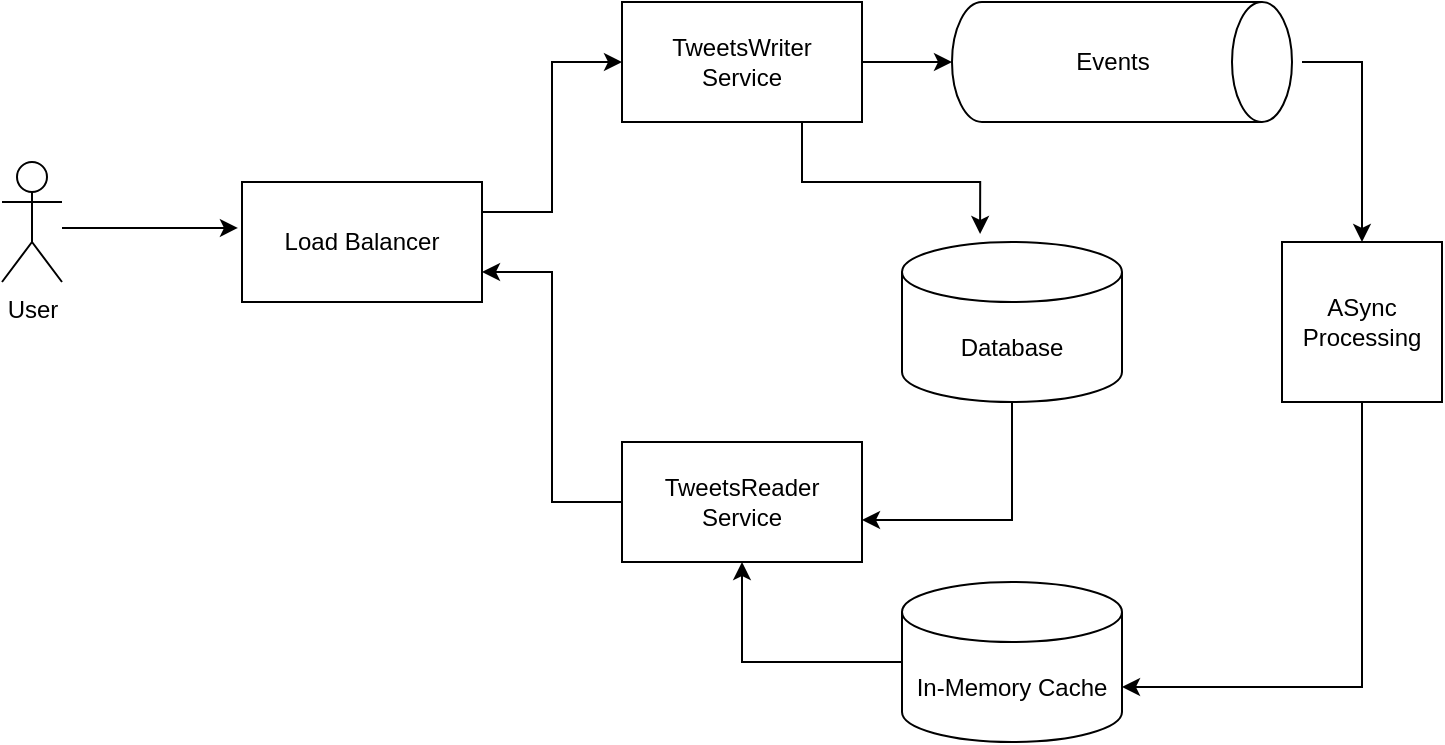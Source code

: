 <mxfile version="13.9.9" type="device" pages="2"><diagram id="Yy2xEuq0KDAyK502i_DR" name="Page-1"><mxGraphModel dx="946" dy="638" grid="1" gridSize="10" guides="1" tooltips="1" connect="1" arrows="1" fold="1" page="1" pageScale="1" pageWidth="827" pageHeight="1169" math="0" shadow="0" extFonts="Permanent Marker^https://fonts.googleapis.com/css?family=Permanent+Marker"><root><mxCell id="0"/><mxCell id="1" parent="0"/><mxCell id="UICuvrm3AtG9ejZPGSIK-12" style="edgeStyle=orthogonalEdgeStyle;rounded=0;orthogonalLoop=1;jettySize=auto;html=1;exitX=1;exitY=0.25;exitDx=0;exitDy=0;entryX=0;entryY=0.5;entryDx=0;entryDy=0;" edge="1" parent="1" source="UICuvrm3AtG9ejZPGSIK-1" target="UICuvrm3AtG9ejZPGSIK-3"><mxGeometry relative="1" as="geometry"/></mxCell><mxCell id="UICuvrm3AtG9ejZPGSIK-1" value="Load Balancer" style="rounded=0;whiteSpace=wrap;html=1;" vertex="1" parent="1"><mxGeometry x="150" y="190" width="120" height="60" as="geometry"/></mxCell><mxCell id="UICuvrm3AtG9ejZPGSIK-21" style="rounded=0;orthogonalLoop=1;jettySize=auto;html=1;entryX=-0.017;entryY=0.383;entryDx=0;entryDy=0;entryPerimeter=0;" edge="1" parent="1" target="UICuvrm3AtG9ejZPGSIK-1"><mxGeometry relative="1" as="geometry"><mxPoint x="60" y="213" as="sourcePoint"/></mxGeometry></mxCell><mxCell id="UICuvrm3AtG9ejZPGSIK-2" value="User" style="shape=umlActor;verticalLabelPosition=bottom;verticalAlign=top;html=1;outlineConnect=0;" vertex="1" parent="1"><mxGeometry x="30" y="180" width="30" height="60" as="geometry"/></mxCell><mxCell id="UICuvrm3AtG9ejZPGSIK-13" style="edgeStyle=orthogonalEdgeStyle;rounded=0;orthogonalLoop=1;jettySize=auto;html=1;entryX=0.5;entryY=1;entryDx=0;entryDy=0;entryPerimeter=0;" edge="1" parent="1" source="UICuvrm3AtG9ejZPGSIK-3" target="UICuvrm3AtG9ejZPGSIK-4"><mxGeometry relative="1" as="geometry"/></mxCell><mxCell id="UICuvrm3AtG9ejZPGSIK-19" style="edgeStyle=orthogonalEdgeStyle;rounded=0;orthogonalLoop=1;jettySize=auto;html=1;exitX=0.75;exitY=1;exitDx=0;exitDy=0;entryX=0.355;entryY=-0.05;entryDx=0;entryDy=0;entryPerimeter=0;" edge="1" parent="1" source="UICuvrm3AtG9ejZPGSIK-3" target="UICuvrm3AtG9ejZPGSIK-6"><mxGeometry relative="1" as="geometry"/></mxCell><mxCell id="UICuvrm3AtG9ejZPGSIK-3" value="TweetsWriter&lt;br&gt;Service" style="rounded=0;whiteSpace=wrap;html=1;" vertex="1" parent="1"><mxGeometry x="340" y="100" width="120" height="60" as="geometry"/></mxCell><mxCell id="UICuvrm3AtG9ejZPGSIK-14" style="edgeStyle=orthogonalEdgeStyle;rounded=0;orthogonalLoop=1;jettySize=auto;html=1;entryX=0.5;entryY=0;entryDx=0;entryDy=0;" edge="1" parent="1" target="UICuvrm3AtG9ejZPGSIK-7"><mxGeometry relative="1" as="geometry"><mxPoint x="680" y="130" as="sourcePoint"/><Array as="points"><mxPoint x="710" y="130"/></Array></mxGeometry></mxCell><mxCell id="UICuvrm3AtG9ejZPGSIK-4" value="" style="shape=cylinder3;whiteSpace=wrap;html=1;boundedLbl=1;backgroundOutline=1;size=15;rotation=90;" vertex="1" parent="1"><mxGeometry x="560" y="45" width="60" height="170" as="geometry"/></mxCell><mxCell id="UICuvrm3AtG9ejZPGSIK-5" value="Events" style="text;html=1;align=center;verticalAlign=middle;resizable=0;points=[];autosize=1;" vertex="1" parent="1"><mxGeometry x="560" y="120" width="50" height="20" as="geometry"/></mxCell><mxCell id="UICuvrm3AtG9ejZPGSIK-20" style="edgeStyle=orthogonalEdgeStyle;rounded=0;orthogonalLoop=1;jettySize=auto;html=1;entryX=1;entryY=0.65;entryDx=0;entryDy=0;entryPerimeter=0;exitX=0.5;exitY=1;exitDx=0;exitDy=0;exitPerimeter=0;" edge="1" parent="1" source="UICuvrm3AtG9ejZPGSIK-6" target="UICuvrm3AtG9ejZPGSIK-10"><mxGeometry relative="1" as="geometry"/></mxCell><mxCell id="UICuvrm3AtG9ejZPGSIK-6" value="Database" style="shape=cylinder3;whiteSpace=wrap;html=1;boundedLbl=1;backgroundOutline=1;size=15;" vertex="1" parent="1"><mxGeometry x="480" y="220" width="110" height="80" as="geometry"/></mxCell><mxCell id="UICuvrm3AtG9ejZPGSIK-15" style="edgeStyle=orthogonalEdgeStyle;rounded=0;orthogonalLoop=1;jettySize=auto;html=1;entryX=1;entryY=0;entryDx=0;entryDy=52.5;entryPerimeter=0;exitX=0.5;exitY=1;exitDx=0;exitDy=0;" edge="1" parent="1" source="UICuvrm3AtG9ejZPGSIK-7" target="UICuvrm3AtG9ejZPGSIK-8"><mxGeometry relative="1" as="geometry"/></mxCell><mxCell id="UICuvrm3AtG9ejZPGSIK-7" value="ASync Processing" style="whiteSpace=wrap;html=1;aspect=fixed;" vertex="1" parent="1"><mxGeometry x="670" y="220" width="80" height="80" as="geometry"/></mxCell><mxCell id="UICuvrm3AtG9ejZPGSIK-16" style="edgeStyle=orthogonalEdgeStyle;rounded=0;orthogonalLoop=1;jettySize=auto;html=1;entryX=0.5;entryY=1;entryDx=0;entryDy=0;" edge="1" parent="1" source="UICuvrm3AtG9ejZPGSIK-8" target="UICuvrm3AtG9ejZPGSIK-10"><mxGeometry relative="1" as="geometry"/></mxCell><mxCell id="UICuvrm3AtG9ejZPGSIK-8" value="In-Memory Cache" style="shape=cylinder3;whiteSpace=wrap;html=1;boundedLbl=1;backgroundOutline=1;size=15;" vertex="1" parent="1"><mxGeometry x="480" y="390" width="110" height="80" as="geometry"/></mxCell><mxCell id="UICuvrm3AtG9ejZPGSIK-11" style="edgeStyle=orthogonalEdgeStyle;rounded=0;orthogonalLoop=1;jettySize=auto;html=1;entryX=1;entryY=0.75;entryDx=0;entryDy=0;" edge="1" parent="1" source="UICuvrm3AtG9ejZPGSIK-10" target="UICuvrm3AtG9ejZPGSIK-1"><mxGeometry relative="1" as="geometry"/></mxCell><mxCell id="UICuvrm3AtG9ejZPGSIK-10" value="TweetsReader&lt;br&gt;Service" style="rounded=0;whiteSpace=wrap;html=1;" vertex="1" parent="1"><mxGeometry x="340" y="320" width="120" height="60" as="geometry"/></mxCell></root></mxGraphModel></diagram><diagram id="xGdwBrMBQ4PV1FyG9RVq" name="twitter-db"><mxGraphModel dx="946" dy="638" grid="1" gridSize="10" guides="1" tooltips="1" connect="1" arrows="1" fold="1" page="1" pageScale="1" pageWidth="827" pageHeight="1169" math="0" shadow="0"><root><mxCell id="ZkwDf013i3AdL539CzkM-0"/><mxCell id="ZkwDf013i3AdL539CzkM-1" parent="ZkwDf013i3AdL539CzkM-0"/><mxCell id="MTGb14lJL5DlcNwVFU9p-0" value="Tweets" style="shape=table;startSize=30;container=1;collapsible=1;childLayout=tableLayout;fixedRows=1;rowLines=0;fontStyle=1;align=center;resizeLast=1;" vertex="1" parent="ZkwDf013i3AdL539CzkM-1"><mxGeometry x="50" y="380" width="250" height="150" as="geometry"/></mxCell><mxCell id="MTGb14lJL5DlcNwVFU9p-1" value="" style="shape=partialRectangle;collapsible=0;dropTarget=0;pointerEvents=0;fillColor=none;points=[[0,0.5],[1,0.5]];portConstraint=eastwest;top=0;left=0;right=0;bottom=1;" vertex="1" parent="MTGb14lJL5DlcNwVFU9p-0"><mxGeometry y="30" width="250" height="30" as="geometry"/></mxCell><mxCell id="MTGb14lJL5DlcNwVFU9p-2" value="PK" style="shape=partialRectangle;overflow=hidden;connectable=0;fillColor=none;top=0;left=0;bottom=0;right=0;fontStyle=1;" vertex="1" parent="MTGb14lJL5DlcNwVFU9p-1"><mxGeometry width="30" height="30" as="geometry"/></mxCell><mxCell id="MTGb14lJL5DlcNwVFU9p-3" value="tweet_id int NOT NULL " style="shape=partialRectangle;overflow=hidden;connectable=0;fillColor=none;top=0;left=0;bottom=0;right=0;align=left;spacingLeft=6;fontStyle=5;" vertex="1" parent="MTGb14lJL5DlcNwVFU9p-1"><mxGeometry x="30" width="220" height="30" as="geometry"/></mxCell><mxCell id="MTGb14lJL5DlcNwVFU9p-4" value="" style="shape=partialRectangle;collapsible=0;dropTarget=0;pointerEvents=0;fillColor=none;points=[[0,0.5],[1,0.5]];portConstraint=eastwest;top=0;left=0;right=0;bottom=0;" vertex="1" parent="MTGb14lJL5DlcNwVFU9p-0"><mxGeometry y="60" width="250" height="30" as="geometry"/></mxCell><mxCell id="MTGb14lJL5DlcNwVFU9p-5" value="FK1" style="shape=partialRectangle;overflow=hidden;connectable=0;fillColor=none;top=0;left=0;bottom=0;right=0;" vertex="1" parent="MTGb14lJL5DlcNwVFU9p-4"><mxGeometry width="30" height="30" as="geometry"/></mxCell><mxCell id="MTGb14lJL5DlcNwVFU9p-6" value="user_id int NOT NULL" style="shape=partialRectangle;overflow=hidden;connectable=0;fillColor=none;top=0;left=0;bottom=0;right=0;align=left;spacingLeft=6;" vertex="1" parent="MTGb14lJL5DlcNwVFU9p-4"><mxGeometry x="30" width="220" height="30" as="geometry"/></mxCell><mxCell id="MTGb14lJL5DlcNwVFU9p-7" value="" style="shape=partialRectangle;collapsible=0;dropTarget=0;pointerEvents=0;fillColor=none;points=[[0,0.5],[1,0.5]];portConstraint=eastwest;top=0;left=0;right=0;bottom=0;" vertex="1" parent="MTGb14lJL5DlcNwVFU9p-0"><mxGeometry y="90" width="250" height="30" as="geometry"/></mxCell><mxCell id="MTGb14lJL5DlcNwVFU9p-8" value="" style="shape=partialRectangle;overflow=hidden;connectable=0;fillColor=none;top=0;left=0;bottom=0;right=0;" vertex="1" parent="MTGb14lJL5DlcNwVFU9p-7"><mxGeometry width="30" height="30" as="geometry"/></mxCell><mxCell id="MTGb14lJL5DlcNwVFU9p-9" value="tweet text NOT NULL" style="shape=partialRectangle;overflow=hidden;connectable=0;fillColor=none;top=0;left=0;bottom=0;right=0;align=left;spacingLeft=6;" vertex="1" parent="MTGb14lJL5DlcNwVFU9p-7"><mxGeometry x="30" width="220" height="30" as="geometry"/></mxCell><mxCell id="MTGb14lJL5DlcNwVFU9p-10" value="" style="shape=partialRectangle;collapsible=0;dropTarget=0;pointerEvents=0;fillColor=none;points=[[0,0.5],[1,0.5]];portConstraint=eastwest;top=0;left=0;right=0;bottom=0;" vertex="1" parent="MTGb14lJL5DlcNwVFU9p-0"><mxGeometry y="120" width="250" height="30" as="geometry"/></mxCell><mxCell id="MTGb14lJL5DlcNwVFU9p-11" value="" style="shape=partialRectangle;overflow=hidden;connectable=0;fillColor=none;top=0;left=0;bottom=0;right=0;" vertex="1" parent="MTGb14lJL5DlcNwVFU9p-10"><mxGeometry width="30" height="30" as="geometry"/></mxCell><mxCell id="MTGb14lJL5DlcNwVFU9p-12" value="like_count int NOT NULL" style="shape=partialRectangle;overflow=hidden;connectable=0;fillColor=none;top=0;left=0;bottom=0;right=0;align=left;spacingLeft=6;" vertex="1" parent="MTGb14lJL5DlcNwVFU9p-10"><mxGeometry x="30" width="220" height="30" as="geometry"/></mxCell><mxCell id="MTGb14lJL5DlcNwVFU9p-13" style="edgeStyle=orthogonalEdgeStyle;curved=1;rounded=0;orthogonalLoop=1;jettySize=auto;html=1;startArrow=ERone;startFill=0;endArrow=ERzeroToMany;endFill=1;" edge="1" parent="ZkwDf013i3AdL539CzkM-1" source="MTGb14lJL5DlcNwVFU9p-15" target="MTGb14lJL5DlcNwVFU9p-0"><mxGeometry relative="1" as="geometry"><Array as="points"><mxPoint x="175" y="270"/><mxPoint x="175" y="270"/></Array></mxGeometry></mxCell><mxCell id="MTGb14lJL5DlcNwVFU9p-14" style="edgeStyle=orthogonalEdgeStyle;curved=1;rounded=0;orthogonalLoop=1;jettySize=auto;html=1;entryX=-0.003;entryY=0.167;entryDx=0;entryDy=0;entryPerimeter=0;startArrow=ERone;startFill=0;endArrow=ERzeroToMany;endFill=1;" edge="1" parent="ZkwDf013i3AdL539CzkM-1" source="MTGb14lJL5DlcNwVFU9p-15" target="MTGb14lJL5DlcNwVFU9p-51"><mxGeometry relative="1" as="geometry"><Array as="points"><mxPoint x="320" y="435"/></Array></mxGeometry></mxCell><mxCell id="MTGb14lJL5DlcNwVFU9p-15" value="User" style="shape=table;startSize=30;container=1;collapsible=1;childLayout=tableLayout;fixedRows=1;rowLines=0;fontStyle=1;align=center;resizeLast=1;" vertex="1" parent="ZkwDf013i3AdL539CzkM-1"><mxGeometry x="120" y="120" width="250" height="100" as="geometry"/></mxCell><mxCell id="MTGb14lJL5DlcNwVFU9p-16" value="" style="shape=partialRectangle;collapsible=0;dropTarget=0;pointerEvents=0;fillColor=none;points=[[0,0.5],[1,0.5]];portConstraint=eastwest;top=0;left=0;right=0;bottom=1;" vertex="1" parent="MTGb14lJL5DlcNwVFU9p-15"><mxGeometry y="30" width="250" height="30" as="geometry"/></mxCell><mxCell id="MTGb14lJL5DlcNwVFU9p-17" value="PK" style="shape=partialRectangle;overflow=hidden;connectable=0;fillColor=none;top=0;left=0;bottom=0;right=0;fontStyle=1;" vertex="1" parent="MTGb14lJL5DlcNwVFU9p-16"><mxGeometry width="30" height="30" as="geometry"/></mxCell><mxCell id="MTGb14lJL5DlcNwVFU9p-18" value="user_id int NOT NULL " style="shape=partialRectangle;overflow=hidden;connectable=0;fillColor=none;top=0;left=0;bottom=0;right=0;align=left;spacingLeft=6;fontStyle=5;" vertex="1" parent="MTGb14lJL5DlcNwVFU9p-16"><mxGeometry x="30" width="220" height="30" as="geometry"/></mxCell><mxCell id="MTGb14lJL5DlcNwVFU9p-19" value="" style="shape=partialRectangle;collapsible=0;dropTarget=0;pointerEvents=0;fillColor=none;points=[[0,0.5],[1,0.5]];portConstraint=eastwest;top=0;left=0;right=0;bottom=0;" vertex="1" parent="MTGb14lJL5DlcNwVFU9p-15"><mxGeometry y="60" width="250" height="30" as="geometry"/></mxCell><mxCell id="MTGb14lJL5DlcNwVFU9p-20" value="" style="shape=partialRectangle;overflow=hidden;connectable=0;fillColor=none;top=0;left=0;bottom=0;right=0;" vertex="1" parent="MTGb14lJL5DlcNwVFU9p-19"><mxGeometry width="30" height="30" as="geometry"/></mxCell><mxCell id="MTGb14lJL5DlcNwVFU9p-21" value="user_name char(50) NOT NULL" style="shape=partialRectangle;overflow=hidden;connectable=0;fillColor=none;top=0;left=0;bottom=0;right=0;align=left;spacingLeft=6;" vertex="1" parent="MTGb14lJL5DlcNwVFU9p-19"><mxGeometry x="30" width="220" height="30" as="geometry"/></mxCell><mxCell id="MTGb14lJL5DlcNwVFU9p-22" style="edgeStyle=orthogonalEdgeStyle;curved=1;rounded=0;orthogonalLoop=1;jettySize=auto;html=1;entryX=0;entryY=0.5;entryDx=0;entryDy=0;startArrow=ERone;startFill=0;endArrow=ERzeroToMany;endFill=1;" edge="1" parent="ZkwDf013i3AdL539CzkM-1" source="MTGb14lJL5DlcNwVFU9p-16" target="MTGb14lJL5DlcNwVFU9p-28"><mxGeometry relative="1" as="geometry"><mxPoint x="480" y="75" as="targetPoint"/></mxGeometry></mxCell><mxCell id="MTGb14lJL5DlcNwVFU9p-23" style="edgeStyle=orthogonalEdgeStyle;curved=1;rounded=0;orthogonalLoop=1;jettySize=auto;html=1;startArrow=ERone;startFill=0;endArrow=ERzeroToMany;endFill=1;entryX=0;entryY=0.5;entryDx=0;entryDy=0;" edge="1" parent="ZkwDf013i3AdL539CzkM-1" source="MTGb14lJL5DlcNwVFU9p-19" target="MTGb14lJL5DlcNwVFU9p-41"><mxGeometry relative="1" as="geometry"><mxPoint x="480" y="275" as="targetPoint"/></mxGeometry></mxCell><mxCell id="MTGb14lJL5DlcNwVFU9p-24" value="FollowedBy" style="shape=table;startSize=30;container=1;collapsible=1;childLayout=tableLayout;fixedRows=1;rowLines=0;fontStyle=1;align=center;resizeLast=1;" vertex="1" parent="ZkwDf013i3AdL539CzkM-1"><mxGeometry x="500" y="20" width="300" height="150" as="geometry"/></mxCell><mxCell id="MTGb14lJL5DlcNwVFU9p-25" value="" style="shape=partialRectangle;collapsible=0;dropTarget=0;pointerEvents=0;fillColor=none;top=0;left=0;bottom=0;right=0;points=[[0,0.5],[1,0.5]];portConstraint=eastwest;" vertex="1" parent="MTGb14lJL5DlcNwVFU9p-24"><mxGeometry y="30" width="300" height="30" as="geometry"/></mxCell><mxCell id="MTGb14lJL5DlcNwVFU9p-26" value="PK,FK1" style="shape=partialRectangle;connectable=0;fillColor=none;top=0;left=0;bottom=0;right=0;fontStyle=1;overflow=hidden;" vertex="1" parent="MTGb14lJL5DlcNwVFU9p-25"><mxGeometry width="60" height="30" as="geometry"/></mxCell><mxCell id="MTGb14lJL5DlcNwVFU9p-27" value="user_id int NOT NULL" style="shape=partialRectangle;connectable=0;fillColor=none;top=0;left=0;bottom=0;right=0;align=left;spacingLeft=6;fontStyle=5;overflow=hidden;" vertex="1" parent="MTGb14lJL5DlcNwVFU9p-25"><mxGeometry x="60" width="240" height="30" as="geometry"/></mxCell><mxCell id="MTGb14lJL5DlcNwVFU9p-28" value="" style="shape=partialRectangle;collapsible=0;dropTarget=0;pointerEvents=0;fillColor=none;top=0;left=0;bottom=1;right=0;points=[[0,0.5],[1,0.5]];portConstraint=eastwest;" vertex="1" parent="MTGb14lJL5DlcNwVFU9p-24"><mxGeometry y="60" width="300" height="30" as="geometry"/></mxCell><mxCell id="MTGb14lJL5DlcNwVFU9p-29" value="PK,FK2" style="shape=partialRectangle;connectable=0;fillColor=none;top=0;left=0;bottom=0;right=0;fontStyle=1;overflow=hidden;" vertex="1" parent="MTGb14lJL5DlcNwVFU9p-28"><mxGeometry width="60" height="30" as="geometry"/></mxCell><mxCell id="MTGb14lJL5DlcNwVFU9p-30" value="follower_id int NOT NULL" style="shape=partialRectangle;connectable=0;fillColor=none;top=0;left=0;bottom=0;right=0;align=left;spacingLeft=6;fontStyle=5;overflow=hidden;" vertex="1" parent="MTGb14lJL5DlcNwVFU9p-28"><mxGeometry x="60" width="240" height="30" as="geometry"/></mxCell><mxCell id="MTGb14lJL5DlcNwVFU9p-31" value="" style="shape=partialRectangle;collapsible=0;dropTarget=0;pointerEvents=0;fillColor=none;top=0;left=0;bottom=0;right=0;points=[[0,0.5],[1,0.5]];portConstraint=eastwest;" vertex="1" parent="MTGb14lJL5DlcNwVFU9p-24"><mxGeometry y="90" width="300" height="30" as="geometry"/></mxCell><mxCell id="MTGb14lJL5DlcNwVFU9p-32" value="" style="shape=partialRectangle;connectable=0;fillColor=none;top=0;left=0;bottom=0;right=0;editable=1;overflow=hidden;" vertex="1" parent="MTGb14lJL5DlcNwVFU9p-31"><mxGeometry width="60" height="30" as="geometry"/></mxCell><mxCell id="MTGb14lJL5DlcNwVFU9p-33" value="start_date data NOT NULL" style="shape=partialRectangle;connectable=0;fillColor=none;top=0;left=0;bottom=0;right=0;align=left;spacingLeft=6;overflow=hidden;" vertex="1" parent="MTGb14lJL5DlcNwVFU9p-31"><mxGeometry x="60" width="240" height="30" as="geometry"/></mxCell><mxCell id="MTGb14lJL5DlcNwVFU9p-34" value="" style="shape=partialRectangle;collapsible=0;dropTarget=0;pointerEvents=0;fillColor=none;top=0;left=0;bottom=0;right=0;points=[[0,0.5],[1,0.5]];portConstraint=eastwest;" vertex="1" parent="MTGb14lJL5DlcNwVFU9p-24"><mxGeometry y="120" width="300" height="30" as="geometry"/></mxCell><mxCell id="MTGb14lJL5DlcNwVFU9p-35" value="" style="shape=partialRectangle;connectable=0;fillColor=none;top=0;left=0;bottom=0;right=0;editable=1;overflow=hidden;" vertex="1" parent="MTGb14lJL5DlcNwVFU9p-34"><mxGeometry width="60" height="30" as="geometry"/></mxCell><mxCell id="MTGb14lJL5DlcNwVFU9p-36" value="" style="shape=partialRectangle;connectable=0;fillColor=none;top=0;left=0;bottom=0;right=0;align=left;spacingLeft=6;overflow=hidden;" vertex="1" parent="MTGb14lJL5DlcNwVFU9p-34"><mxGeometry x="60" width="240" height="30" as="geometry"/></mxCell><mxCell id="MTGb14lJL5DlcNwVFU9p-37" value="Followed" style="shape=table;startSize=30;container=1;collapsible=1;childLayout=tableLayout;fixedRows=1;rowLines=0;fontStyle=1;align=center;resizeLast=1;" vertex="1" parent="ZkwDf013i3AdL539CzkM-1"><mxGeometry x="500" y="190" width="300" height="150" as="geometry"/></mxCell><mxCell id="MTGb14lJL5DlcNwVFU9p-38" value="" style="shape=partialRectangle;collapsible=0;dropTarget=0;pointerEvents=0;fillColor=none;top=0;left=0;bottom=0;right=0;points=[[0,0.5],[1,0.5]];portConstraint=eastwest;" vertex="1" parent="MTGb14lJL5DlcNwVFU9p-37"><mxGeometry y="30" width="300" height="30" as="geometry"/></mxCell><mxCell id="MTGb14lJL5DlcNwVFU9p-39" value="PK,FK1" style="shape=partialRectangle;connectable=0;fillColor=none;top=0;left=0;bottom=0;right=0;fontStyle=1;overflow=hidden;" vertex="1" parent="MTGb14lJL5DlcNwVFU9p-38"><mxGeometry width="60" height="30" as="geometry"/></mxCell><mxCell id="MTGb14lJL5DlcNwVFU9p-40" value="user_id int NOT NULL" style="shape=partialRectangle;connectable=0;fillColor=none;top=0;left=0;bottom=0;right=0;align=left;spacingLeft=6;fontStyle=5;overflow=hidden;" vertex="1" parent="MTGb14lJL5DlcNwVFU9p-38"><mxGeometry x="60" width="240" height="30" as="geometry"/></mxCell><mxCell id="MTGb14lJL5DlcNwVFU9p-41" value="" style="shape=partialRectangle;collapsible=0;dropTarget=0;pointerEvents=0;fillColor=none;top=0;left=0;bottom=1;right=0;points=[[0,0.5],[1,0.5]];portConstraint=eastwest;" vertex="1" parent="MTGb14lJL5DlcNwVFU9p-37"><mxGeometry y="60" width="300" height="30" as="geometry"/></mxCell><mxCell id="MTGb14lJL5DlcNwVFU9p-42" value="PK,FK2" style="shape=partialRectangle;connectable=0;fillColor=none;top=0;left=0;bottom=0;right=0;fontStyle=1;overflow=hidden;" vertex="1" parent="MTGb14lJL5DlcNwVFU9p-41"><mxGeometry width="60" height="30" as="geometry"/></mxCell><mxCell id="MTGb14lJL5DlcNwVFU9p-43" value="followed_id int NOT NULL" style="shape=partialRectangle;connectable=0;fillColor=none;top=0;left=0;bottom=0;right=0;align=left;spacingLeft=6;fontStyle=5;overflow=hidden;" vertex="1" parent="MTGb14lJL5DlcNwVFU9p-41"><mxGeometry x="60" width="240" height="30" as="geometry"/></mxCell><mxCell id="MTGb14lJL5DlcNwVFU9p-44" value="" style="shape=partialRectangle;collapsible=0;dropTarget=0;pointerEvents=0;fillColor=none;top=0;left=0;bottom=0;right=0;points=[[0,0.5],[1,0.5]];portConstraint=eastwest;" vertex="1" parent="MTGb14lJL5DlcNwVFU9p-37"><mxGeometry y="90" width="300" height="30" as="geometry"/></mxCell><mxCell id="MTGb14lJL5DlcNwVFU9p-45" value="" style="shape=partialRectangle;connectable=0;fillColor=none;top=0;left=0;bottom=0;right=0;editable=1;overflow=hidden;" vertex="1" parent="MTGb14lJL5DlcNwVFU9p-44"><mxGeometry width="60" height="30" as="geometry"/></mxCell><mxCell id="MTGb14lJL5DlcNwVFU9p-46" value="start_date data NOT NULL" style="shape=partialRectangle;connectable=0;fillColor=none;top=0;left=0;bottom=0;right=0;align=left;spacingLeft=6;overflow=hidden;" vertex="1" parent="MTGb14lJL5DlcNwVFU9p-44"><mxGeometry x="60" width="240" height="30" as="geometry"/></mxCell><mxCell id="MTGb14lJL5DlcNwVFU9p-47" value="" style="shape=partialRectangle;collapsible=0;dropTarget=0;pointerEvents=0;fillColor=none;top=0;left=0;bottom=0;right=0;points=[[0,0.5],[1,0.5]];portConstraint=eastwest;" vertex="1" parent="MTGb14lJL5DlcNwVFU9p-37"><mxGeometry y="120" width="300" height="30" as="geometry"/></mxCell><mxCell id="MTGb14lJL5DlcNwVFU9p-48" value="" style="shape=partialRectangle;connectable=0;fillColor=none;top=0;left=0;bottom=0;right=0;editable=1;overflow=hidden;" vertex="1" parent="MTGb14lJL5DlcNwVFU9p-47"><mxGeometry width="60" height="30" as="geometry"/></mxCell><mxCell id="MTGb14lJL5DlcNwVFU9p-49" value="" style="shape=partialRectangle;connectable=0;fillColor=none;top=0;left=0;bottom=0;right=0;align=left;spacingLeft=6;overflow=hidden;" vertex="1" parent="MTGb14lJL5DlcNwVFU9p-47"><mxGeometry x="60" width="240" height="30" as="geometry"/></mxCell><mxCell id="MTGb14lJL5DlcNwVFU9p-50" value="Likes" style="shape=table;startSize=30;container=1;collapsible=1;childLayout=tableLayout;fixedRows=1;rowLines=0;fontStyle=1;align=center;resizeLast=1;" vertex="1" parent="ZkwDf013i3AdL539CzkM-1"><mxGeometry x="500" y="400" width="300" height="150" as="geometry"/></mxCell><mxCell id="MTGb14lJL5DlcNwVFU9p-51" value="" style="shape=partialRectangle;collapsible=0;dropTarget=0;pointerEvents=0;fillColor=none;top=0;left=0;bottom=0;right=0;points=[[0,0.5],[1,0.5]];portConstraint=eastwest;" vertex="1" parent="MTGb14lJL5DlcNwVFU9p-50"><mxGeometry y="30" width="300" height="30" as="geometry"/></mxCell><mxCell id="MTGb14lJL5DlcNwVFU9p-52" value="PK,FK1" style="shape=partialRectangle;connectable=0;fillColor=none;top=0;left=0;bottom=0;right=0;fontStyle=1;overflow=hidden;" vertex="1" parent="MTGb14lJL5DlcNwVFU9p-51"><mxGeometry width="60" height="30" as="geometry"/></mxCell><mxCell id="MTGb14lJL5DlcNwVFU9p-53" value="tweet_id int NOT NULL" style="shape=partialRectangle;connectable=0;fillColor=none;top=0;left=0;bottom=0;right=0;align=left;spacingLeft=6;fontStyle=5;overflow=hidden;" vertex="1" parent="MTGb14lJL5DlcNwVFU9p-51"><mxGeometry x="60" width="240" height="30" as="geometry"/></mxCell><mxCell id="MTGb14lJL5DlcNwVFU9p-54" value="" style="shape=partialRectangle;collapsible=0;dropTarget=0;pointerEvents=0;fillColor=none;top=0;left=0;bottom=1;right=0;points=[[0,0.5],[1,0.5]];portConstraint=eastwest;" vertex="1" parent="MTGb14lJL5DlcNwVFU9p-50"><mxGeometry y="60" width="300" height="30" as="geometry"/></mxCell><mxCell id="MTGb14lJL5DlcNwVFU9p-55" value="PK,FK2" style="shape=partialRectangle;connectable=0;fillColor=none;top=0;left=0;bottom=0;right=0;fontStyle=1;overflow=hidden;" vertex="1" parent="MTGb14lJL5DlcNwVFU9p-54"><mxGeometry width="60" height="30" as="geometry"/></mxCell><mxCell id="MTGb14lJL5DlcNwVFU9p-56" value="user_id int NOT NULL" style="shape=partialRectangle;connectable=0;fillColor=none;top=0;left=0;bottom=0;right=0;align=left;spacingLeft=6;fontStyle=5;overflow=hidden;" vertex="1" parent="MTGb14lJL5DlcNwVFU9p-54"><mxGeometry x="60" width="240" height="30" as="geometry"/></mxCell><mxCell id="MTGb14lJL5DlcNwVFU9p-57" value="" style="shape=partialRectangle;collapsible=0;dropTarget=0;pointerEvents=0;fillColor=none;top=0;left=0;bottom=0;right=0;points=[[0,0.5],[1,0.5]];portConstraint=eastwest;" vertex="1" parent="MTGb14lJL5DlcNwVFU9p-50"><mxGeometry y="90" width="300" height="30" as="geometry"/></mxCell><mxCell id="MTGb14lJL5DlcNwVFU9p-58" value="" style="shape=partialRectangle;connectable=0;fillColor=none;top=0;left=0;bottom=0;right=0;editable=1;overflow=hidden;" vertex="1" parent="MTGb14lJL5DlcNwVFU9p-57"><mxGeometry width="60" height="30" as="geometry"/></mxCell><mxCell id="MTGb14lJL5DlcNwVFU9p-59" value="like_date data NOT NULL" style="shape=partialRectangle;connectable=0;fillColor=none;top=0;left=0;bottom=0;right=0;align=left;spacingLeft=6;overflow=hidden;" vertex="1" parent="MTGb14lJL5DlcNwVFU9p-57"><mxGeometry x="60" width="240" height="30" as="geometry"/></mxCell><mxCell id="MTGb14lJL5DlcNwVFU9p-60" value="" style="shape=partialRectangle;collapsible=0;dropTarget=0;pointerEvents=0;fillColor=none;top=0;left=0;bottom=0;right=0;points=[[0,0.5],[1,0.5]];portConstraint=eastwest;" vertex="1" parent="MTGb14lJL5DlcNwVFU9p-50"><mxGeometry y="120" width="300" height="30" as="geometry"/></mxCell><mxCell id="MTGb14lJL5DlcNwVFU9p-61" value="" style="shape=partialRectangle;connectable=0;fillColor=none;top=0;left=0;bottom=0;right=0;editable=1;overflow=hidden;" vertex="1" parent="MTGb14lJL5DlcNwVFU9p-60"><mxGeometry width="60" height="30" as="geometry"/></mxCell><mxCell id="MTGb14lJL5DlcNwVFU9p-62" value="" style="shape=partialRectangle;connectable=0;fillColor=none;top=0;left=0;bottom=0;right=0;align=left;spacingLeft=6;overflow=hidden;" vertex="1" parent="MTGb14lJL5DlcNwVFU9p-60"><mxGeometry x="60" width="240" height="30" as="geometry"/></mxCell><mxCell id="MTGb14lJL5DlcNwVFU9p-63" style="edgeStyle=orthogonalEdgeStyle;curved=1;rounded=0;orthogonalLoop=1;jettySize=auto;html=1;entryX=0;entryY=0.5;entryDx=0;entryDy=0;startArrow=ERone;startFill=0;endArrow=ERzeroToMany;endFill=1;" edge="1" parent="ZkwDf013i3AdL539CzkM-1" source="MTGb14lJL5DlcNwVFU9p-7" target="MTGb14lJL5DlcNwVFU9p-54"><mxGeometry relative="1" as="geometry"/></mxCell></root></mxGraphModel></diagram></mxfile>